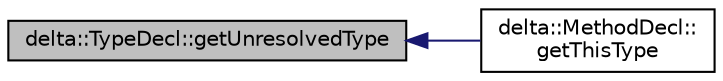digraph "delta::TypeDecl::getUnresolvedType"
{
  edge [fontname="Helvetica",fontsize="10",labelfontname="Helvetica",labelfontsize="10"];
  node [fontname="Helvetica",fontsize="10",shape=record];
  rankdir="LR";
  Node34 [label="delta::TypeDecl::getUnresolvedType",height=0.2,width=0.4,color="black", fillcolor="grey75", style="filled", fontcolor="black"];
  Node34 -> Node35 [dir="back",color="midnightblue",fontsize="10",style="solid",fontname="Helvetica"];
  Node35 [label="delta::MethodDecl::\lgetThisType",height=0.2,width=0.4,color="black", fillcolor="white", style="filled",URL="$classdelta_1_1_method_decl.html#a04c1d4b68af30390790a9823e3fdb1db"];
}
